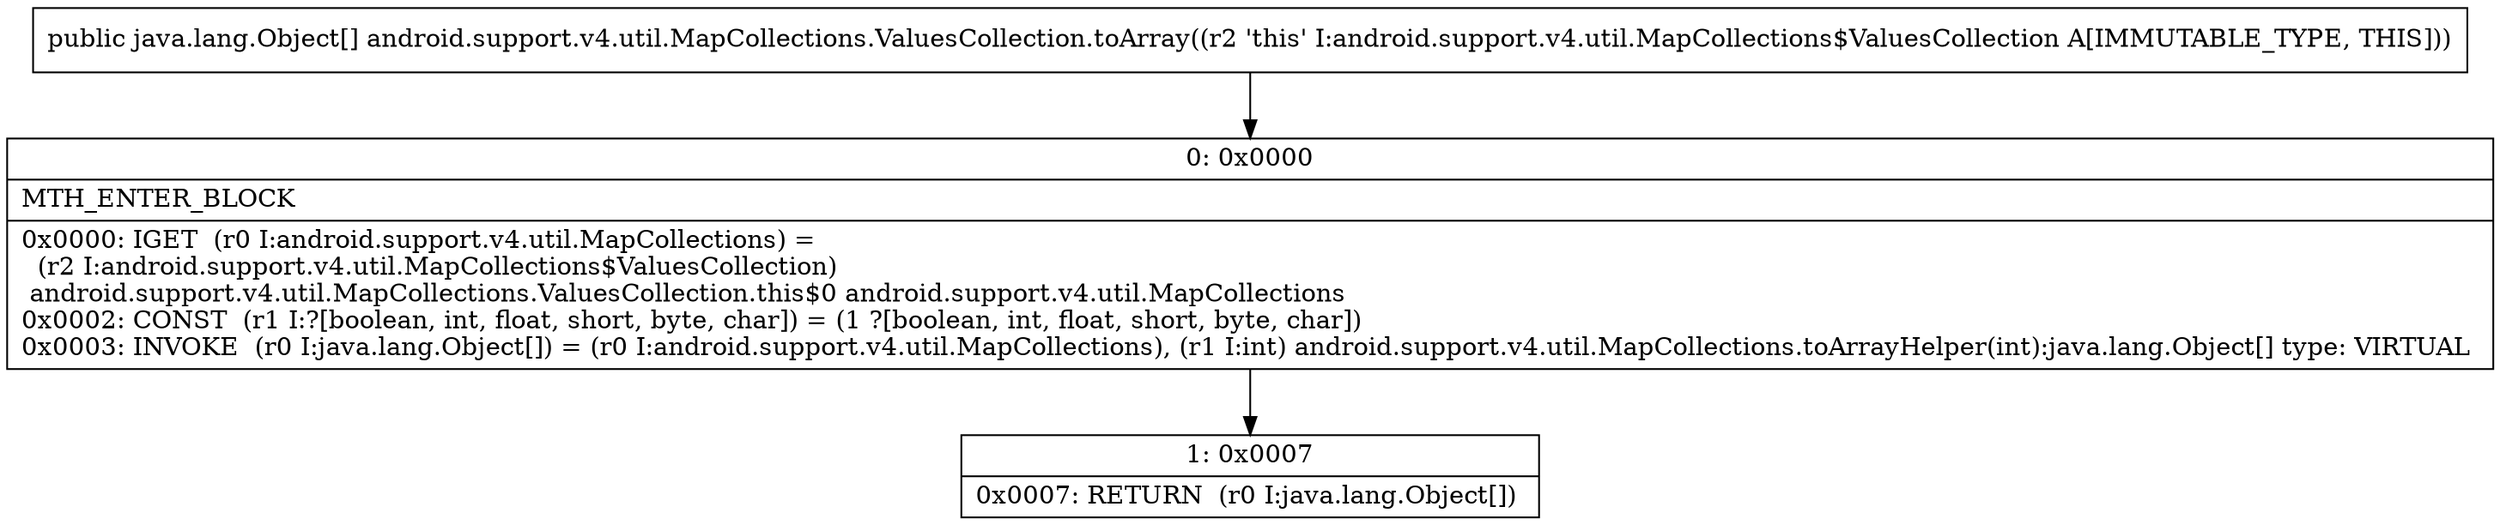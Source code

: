 digraph "CFG forandroid.support.v4.util.MapCollections.ValuesCollection.toArray()[Ljava\/lang\/Object;" {
Node_0 [shape=record,label="{0\:\ 0x0000|MTH_ENTER_BLOCK\l|0x0000: IGET  (r0 I:android.support.v4.util.MapCollections) = \l  (r2 I:android.support.v4.util.MapCollections$ValuesCollection)\l android.support.v4.util.MapCollections.ValuesCollection.this$0 android.support.v4.util.MapCollections \l0x0002: CONST  (r1 I:?[boolean, int, float, short, byte, char]) = (1 ?[boolean, int, float, short, byte, char]) \l0x0003: INVOKE  (r0 I:java.lang.Object[]) = (r0 I:android.support.v4.util.MapCollections), (r1 I:int) android.support.v4.util.MapCollections.toArrayHelper(int):java.lang.Object[] type: VIRTUAL \l}"];
Node_1 [shape=record,label="{1\:\ 0x0007|0x0007: RETURN  (r0 I:java.lang.Object[]) \l}"];
MethodNode[shape=record,label="{public java.lang.Object[] android.support.v4.util.MapCollections.ValuesCollection.toArray((r2 'this' I:android.support.v4.util.MapCollections$ValuesCollection A[IMMUTABLE_TYPE, THIS])) }"];
MethodNode -> Node_0;
Node_0 -> Node_1;
}

